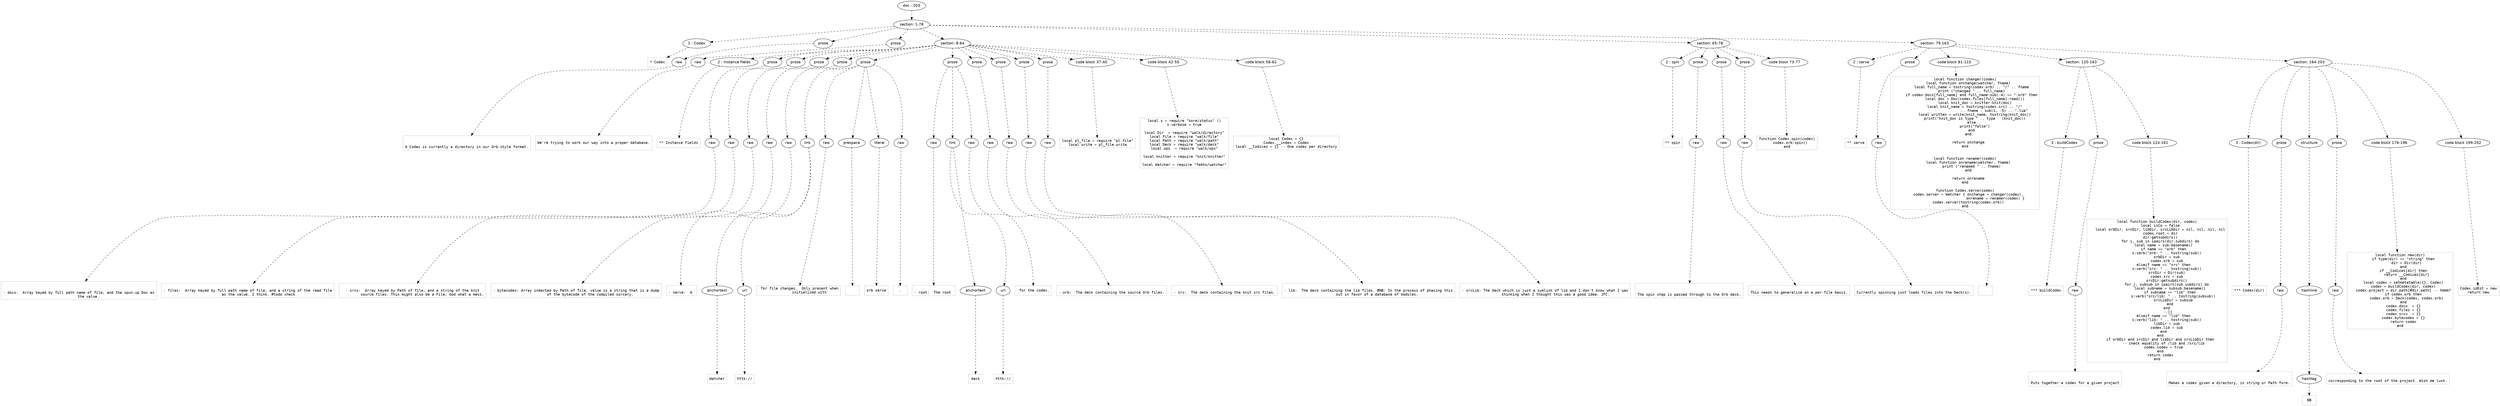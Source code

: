 digraph lpegNode {

node [fontname=Helvetica]
edge [style=dashed]

doc_0 [label="doc - 203"]


doc_0 -> { section_1}
{rank=same; section_1}

section_1 [label="section: 1-78"]


// END RANK doc_0

section_1 -> { header_2 prose_3 prose_4 section_5 section_6 section_7}
{rank=same; header_2 prose_3 prose_4 section_5 section_6 section_7}

header_2 [label="1 : Codex"]

prose_3 [label="prose"]

prose_4 [label="prose"]

section_5 [label="section: 8-64"]

section_6 [label="section: 65-78"]

section_7 [label="section: 79-163"]


// END RANK section_1

header_2 -> leaf_8
leaf_8  [color=Gray,shape=rectangle,fontname=Inconsolata,label="* Codex"]
// END RANK header_2

prose_3 -> { raw_9}
{rank=same; raw_9}

raw_9 [label="raw"]


// END RANK prose_3

raw_9 -> leaf_10
leaf_10  [color=Gray,shape=rectangle,fontname=Inconsolata,label="

A Codex is currently a directory in our Orb-style format.
"]
// END RANK raw_9

prose_4 -> { raw_11}
{rank=same; raw_11}

raw_11 [label="raw"]


// END RANK prose_4

raw_11 -> leaf_12
leaf_12  [color=Gray,shape=rectangle,fontname=Inconsolata,label="
We're trying to work our way into a proper database.

"]
// END RANK raw_11

section_5 -> { header_13 prose_14 prose_15 prose_16 prose_17 prose_18 prose_19 prose_20 prose_21 prose_22 prose_23 codeblock_24 codeblock_25 codeblock_26}
{rank=same; header_13 prose_14 prose_15 prose_16 prose_17 prose_18 prose_19 prose_20 prose_21 prose_22 prose_23 codeblock_24 codeblock_25 codeblock_26}

header_13 [label="2 : Instance Fields"]

prose_14 [label="prose"]

prose_15 [label="prose"]

prose_16 [label="prose"]

prose_17 [label="prose"]

prose_18 [label="prose"]

prose_19 [label="prose"]

prose_20 [label="prose"]

prose_21 [label="prose"]

prose_22 [label="prose"]

prose_23 [label="prose"]

codeblock_24 [label="code block 37-40"]

codeblock_25 [label="code block 42-55"]

codeblock_26 [label="code block 58-62"]


// END RANK section_5

header_13 -> leaf_27
leaf_27  [color=Gray,shape=rectangle,fontname=Inconsolata,label="** Instance Fields"]
// END RANK header_13

prose_14 -> { raw_28}
{rank=same; raw_28}

raw_28 [label="raw"]


// END RANK prose_14

raw_28 -> leaf_29
leaf_29  [color=Gray,shape=rectangle,fontname=Inconsolata,label="

- docs:  Array keyed by full path name of file, and the spun-up Doc as
         the value.
"]
// END RANK raw_28

prose_15 -> { raw_30}
{rank=same; raw_30}

raw_30 [label="raw"]


// END RANK prose_15

raw_30 -> leaf_31
leaf_31  [color=Gray,shape=rectangle,fontname=Inconsolata,label="
- files:  Array keyed by full path name of file, and a string of the read file
          as the value. I think. #todo check
"]
// END RANK raw_30

prose_16 -> { raw_32}
{rank=same; raw_32}

raw_32 [label="raw"]


// END RANK prose_16

raw_32 -> leaf_33
leaf_33  [color=Gray,shape=rectangle,fontname=Inconsolata,label="
- srcs:  Array keyed by Path of file, and a string of the knit
         source files. This might also be a File; God what a mess.
"]
// END RANK raw_32

prose_17 -> { raw_34}
{rank=same; raw_34}

raw_34 [label="raw"]


// END RANK prose_17

raw_34 -> leaf_35
leaf_35  [color=Gray,shape=rectangle,fontname=Inconsolata,label="
- bytecodes: Array indexted by Path of file, value is a string that is a dump
             of the bytecode of the compiled sorcery.
"]
// END RANK raw_34

prose_18 -> { raw_36 link_37 raw_38 prespace_39 literal_40 raw_41}
{rank=same; raw_36 link_37 raw_38 prespace_39 literal_40 raw_41}

raw_36 [label="raw"]

link_37 [label="link"]

raw_38 [label="raw"]

prespace_39 [label="prespace"]

literal_40 [label="literal"]

raw_41 [label="raw"]


// END RANK prose_18

raw_36 -> leaf_42
leaf_42  [color=Gray,shape=rectangle,fontname=Inconsolata,label="
- serve:  A "]
// END RANK raw_36

link_37 -> { anchortext_43 url_44}
{rank=same; anchortext_43 url_44}

anchortext_43 [label="anchortext"]

url_44 [label="url"]


// END RANK link_37

anchortext_43 -> leaf_45
leaf_45  [color=Gray,shape=rectangle,fontname=Inconsolata,label="Watcher"]
// END RANK anchortext_43

url_44 -> leaf_46
leaf_46  [color=Gray,shape=rectangle,fontname=Inconsolata,label="httk://"]
// END RANK url_44

raw_38 -> leaf_47
leaf_47  [color=Gray,shape=rectangle,fontname=Inconsolata,label=" for file changes.  Only present when
          initialized with"]
// END RANK raw_38

prespace_39 -> leaf_48
leaf_48  [color=Gray,shape=rectangle,fontname=Inconsolata,label=" "]
// END RANK prespace_39

literal_40 -> leaf_49
leaf_49  [color=Gray,shape=rectangle,fontname=Inconsolata,label="orb serve"]
// END RANK literal_40

raw_41 -> leaf_50
leaf_50  [color=Gray,shape=rectangle,fontname=Inconsolata,label=".
"]
// END RANK raw_41

prose_19 -> { raw_51 link_52 raw_53}
{rank=same; raw_51 link_52 raw_53}

raw_51 [label="raw"]

link_52 [label="link"]

raw_53 [label="raw"]


// END RANK prose_19

raw_51 -> leaf_54
leaf_54  [color=Gray,shape=rectangle,fontname=Inconsolata,label="
- root:  The root "]
// END RANK raw_51

link_52 -> { anchortext_55 url_56}
{rank=same; anchortext_55 url_56}

anchortext_55 [label="anchortext"]

url_56 [label="url"]


// END RANK link_52

anchortext_55 -> leaf_57
leaf_57  [color=Gray,shape=rectangle,fontname=Inconsolata,label="deck"]
// END RANK anchortext_55

url_56 -> leaf_58
leaf_58  [color=Gray,shape=rectangle,fontname=Inconsolata,label="httk://"]
// END RANK url_56

raw_53 -> leaf_59
leaf_59  [color=Gray,shape=rectangle,fontname=Inconsolata,label=" for the codex.
"]
// END RANK raw_53

prose_20 -> { raw_60}
{rank=same; raw_60}

raw_60 [label="raw"]


// END RANK prose_20

raw_60 -> leaf_61
leaf_61  [color=Gray,shape=rectangle,fontname=Inconsolata,label="
- orb:  The deck containing the source Orb files.
"]
// END RANK raw_60

prose_21 -> { raw_62}
{rank=same; raw_62}

raw_62 [label="raw"]


// END RANK prose_21

raw_62 -> leaf_63
leaf_63  [color=Gray,shape=rectangle,fontname=Inconsolata,label="
- src:  The deck containing the knit src files.
"]
// END RANK raw_62

prose_22 -> { raw_64}
{rank=same; raw_64}

raw_64 [label="raw"]


// END RANK prose_22

raw_64 -> leaf_65
leaf_65  [color=Gray,shape=rectangle,fontname=Inconsolata,label="
- lib:  The deck containing the lib files. #NB: In the process of phasing this
        out in favor of a database of modules.
"]
// END RANK raw_64

prose_23 -> { raw_66}
{rank=same; raw_66}

raw_66 [label="raw"]


// END RANK prose_23

raw_66 -> leaf_67
leaf_67  [color=Gray,shape=rectangle,fontname=Inconsolata,label="
- srcLib: The deck which is just a symlink of lib and I don't know what I was
          thinking when I thought this was a good idea. JFC.
"]
// END RANK raw_66

codeblock_24 -> leaf_68
leaf_68  [color=Gray,shape=rectangle,fontname=Inconsolata,label="local pl_file = require \"pl.file\"
local write = pl_file.write"]
// END RANK codeblock_24

codeblock_25 -> leaf_69
leaf_69  [color=Gray,shape=rectangle,fontname=Inconsolata,label="local s = require \"kore/status\" ()
s.verbose = true

local Dir  = require \"walk/directory\"
local File = require \"walk/file\"
local Path = require \"walk/path\"
local Deck = require \"walk/deck\"
local ops  = require \"walk/ops\"

local knitter = require \"knit/knitter\"

local Watcher = require \"femto/watcher\""]
// END RANK codeblock_25

codeblock_26 -> leaf_70
leaf_70  [color=Gray,shape=rectangle,fontname=Inconsolata,label="local Codex = {}
Codex.__index = Codex
local __Codices = {} -- One codex per directory"]
// END RANK codeblock_26

section_6 -> { header_71 prose_72 prose_73 prose_74 codeblock_75}
{rank=same; header_71 prose_72 prose_73 prose_74 codeblock_75}

header_71 [label="2 : spin"]

prose_72 [label="prose"]

prose_73 [label="prose"]

prose_74 [label="prose"]

codeblock_75 [label="code block 73-77"]


// END RANK section_6

header_71 -> leaf_76
leaf_76  [color=Gray,shape=rectangle,fontname=Inconsolata,label="** spin"]
// END RANK header_71

prose_72 -> { raw_77}
{rank=same; raw_77}

raw_77 [label="raw"]


// END RANK prose_72

raw_77 -> leaf_78
leaf_78  [color=Gray,shape=rectangle,fontname=Inconsolata,label="

The spin step is passed through to the Orb deck.
"]
// END RANK raw_77

prose_73 -> { raw_79}
{rank=same; raw_79}

raw_79 [label="raw"]


// END RANK prose_73

raw_79 -> leaf_80
leaf_80  [color=Gray,shape=rectangle,fontname=Inconsolata,label="
This needs to generalize on a per-file basis.
"]
// END RANK raw_79

prose_74 -> { raw_81}
{rank=same; raw_81}

raw_81 [label="raw"]


// END RANK prose_74

raw_81 -> leaf_82
leaf_82  [color=Gray,shape=rectangle,fontname=Inconsolata,label="
Currently spinning just loads files into the Deck(s).
"]
// END RANK raw_81

codeblock_75 -> leaf_83
leaf_83  [color=Gray,shape=rectangle,fontname=Inconsolata,label="function Codex.spin(codex)
   codex.orb:spin()
end"]
// END RANK codeblock_75

section_7 -> { header_84 prose_85 codeblock_86 section_87 section_88}
{rank=same; header_84 prose_85 codeblock_86 section_87 section_88}

header_84 [label="2 : serve"]

prose_85 [label="prose"]

codeblock_86 [label="code block 81-115"]

section_87 [label="section: 120-163"]

section_88 [label="section: 164-203"]


// END RANK section_7

header_84 -> leaf_89
leaf_89  [color=Gray,shape=rectangle,fontname=Inconsolata,label="** serve"]
// END RANK header_84

prose_85 -> { raw_90}
{rank=same; raw_90}

raw_90 [label="raw"]


// END RANK prose_85

raw_90 -> leaf_91
leaf_91  [color=Gray,shape=rectangle,fontname=Inconsolata,label="
"]
// END RANK raw_90

codeblock_86 -> leaf_92
leaf_92  [color=Gray,shape=rectangle,fontname=Inconsolata,label="local function changer(codex)
   local function onchange(watcher, fname)
      local full_name = tostring(codex.orb) .. \"/\" .. fname
      print (\"changed \" .. full_name)
      if codex.docs[full_name] and full_name:sub(-4) == \".orb\" then
         local doc = Doc(codex.files[full_name]:read())
         local knit_doc = knitter:knit(doc)
         local knit_name = tostring(codex.src) .. \"/\"
                           .. fname : sub(1, -5) .. \".lua\"
         local written = write(knit_name, tostring(knit_doc))
         print(\"knit_doc is type \" .. type   (knit_doc))
      else
         print(\"false\")
      end
   end

   return onchange
end


local function renamer(codex)
   local function onrename(watcher, fname)
      print (\"renamed \" .. fname)
   end

   return onrename
end

function Codex.serve(codex)
   codex.server = Watcher { onchange = changer(codex),
                            onrename = renamer(codex) }
   codex.server(tostring(codex.orb))
end"]
// END RANK codeblock_86

section_87 -> { header_93 prose_94 codeblock_95}
{rank=same; header_93 prose_94 codeblock_95}

header_93 [label="3 : buildCodex"]

prose_94 [label="prose"]

codeblock_95 [label="code block 124-161"]


// END RANK section_87

header_93 -> leaf_96
leaf_96  [color=Gray,shape=rectangle,fontname=Inconsolata,label="*** buildCodex"]
// END RANK header_93

prose_94 -> { raw_97}
{rank=same; raw_97}

raw_97 [label="raw"]


// END RANK prose_94

raw_97 -> leaf_98
leaf_98  [color=Gray,shape=rectangle,fontname=Inconsolata,label="

Puts together a codex for a given project
"]
// END RANK raw_97

codeblock_95 -> leaf_99
leaf_99  [color=Gray,shape=rectangle,fontname=Inconsolata,label="local function buildCodex(dir, codex)
   local isCo = false
   local orbDir, srcDir, libDir, srcLibDir = nil, nil, nil, nil
   codex.root = dir
   dir:getsubdirs()
   for i, sub in ipairs(dir.subdirs) do
      local name = sub:basename()
      if name == \"orb\" then
         s:verb(\"orb: \" .. tostring(sub))
         orbDir = sub
         codex.orb = sub
      elseif name == \"src\" then
         s:verb(\"src: \" .. tostring(sub))
         srcDir = Dir(sub)
         codex.src = sub
         srcDir:getsubdirs()
         for j, subsub in ipairs(sub.subdirs) do
            local subname = subsub:basename()
            if subname == \"lib\" then
               s:verb(\"src/lib: \" .. tostring(subsub))
               srcLibDir = subsub
            end
         end
          --]]
      elseif name == \"lib\" then
         s:verb(\"lib: \" .. tostring(sub))
         libDir = sub
         codex.lib = sub
      end
   end
   if orbDir and srcDir and libDir and srcLibDir then
      -- check equality of /lib and /src/lib
      codex.codex = true
   end
   return codex
end"]
// END RANK codeblock_95

section_88 -> { header_100 prose_101 structure_102 prose_103 codeblock_104 codeblock_105}
{rank=same; header_100 prose_101 structure_102 prose_103 codeblock_104 codeblock_105}

header_100 [label="3 : Codex(dir)"]

prose_101 [label="prose"]

structure_102 [label="structure"]

prose_103 [label="prose"]

codeblock_104 [label="code block 176-196"]

codeblock_105 [label="code block 199-202"]


// END RANK section_88

header_100 -> leaf_106
leaf_106  [color=Gray,shape=rectangle,fontname=Inconsolata,label="*** Codex(dir)"]
// END RANK header_100

prose_101 -> { raw_107}
{rank=same; raw_107}

raw_107 [label="raw"]


// END RANK prose_101

raw_107 -> leaf_108
leaf_108  [color=Gray,shape=rectangle,fontname=Inconsolata,label="

Makes a codex given a directory, in string or Path form.
"]
// END RANK raw_107

structure_102 -> { hashline_109}
{rank=same; hashline_109}

hashline_109 [label="hashline"]


// END RANK structure_102

hashline_109 -> { hashtag_110}
{rank=same; hashtag_110}

hashtag_110 [label="hashtag"]


// END RANK hashline_109

hashtag_110 -> leaf_111
leaf_111  [color=Gray,shape=rectangle,fontname=Inconsolata,label="NB"]
// END RANK hashtag_110

prose_103 -> { raw_112}
{rank=same; raw_112}

raw_112 [label="raw"]


// END RANK prose_103

raw_112 -> leaf_113
leaf_113  [color=Gray,shape=rectangle,fontname=Inconsolata,label="
corresponding to the root of the project. Wish me luck.
"]
// END RANK raw_112

codeblock_104 -> leaf_114
leaf_114  [color=Gray,shape=rectangle,fontname=Inconsolata,label="local function new(dir)
   if type(dir) == \"string\" then
      dir = Dir(dir)
   end
   if __Codices[dir] then
      return __Codices[dir]
   end
   local codex = setmetatable({}, Codex)
   codex = buildCodex(dir, codex)
   codex.project = dir.path[#dir.path] -- hmmm?
   if codex.orb then
      codex.orb = Deck(codex, codex.orb)
   end
   codex.docs  = {}
   codex.files = {}
   codex.srcs  = {}
   codex.bytecodes = {}
   return codex
end"]
// END RANK codeblock_104

codeblock_105 -> leaf_115
leaf_115  [color=Gray,shape=rectangle,fontname=Inconsolata,label="Codex.idEst = new
return new"]
// END RANK codeblock_105


}
